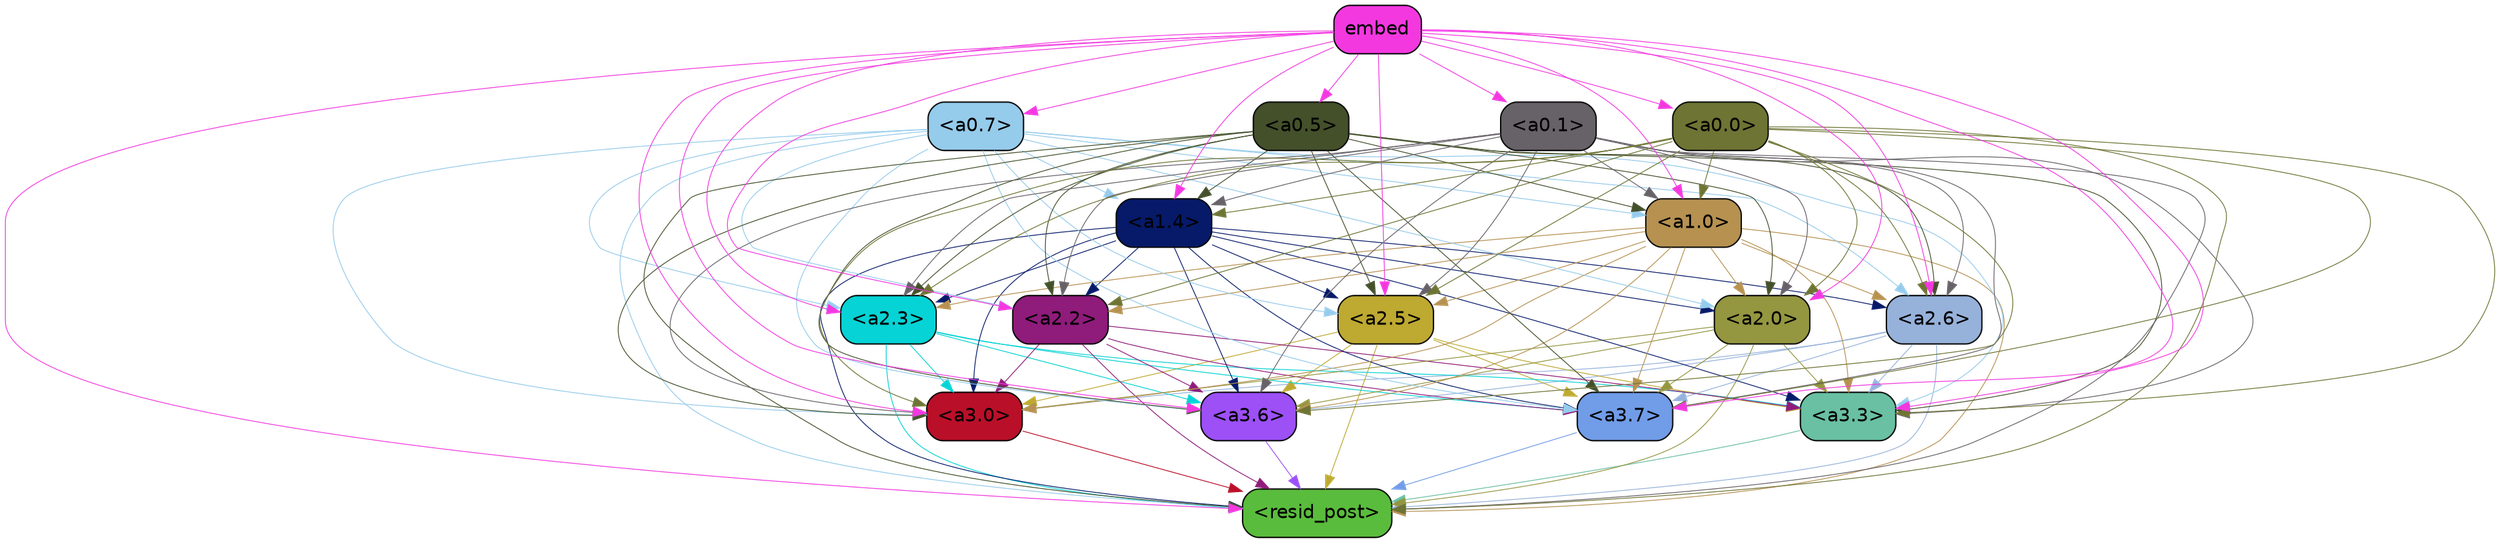 strict digraph "" {
	graph [bgcolor=transparent,
		layout=dot,
		overlap=false,
		splines=true
	];
	"<a3.7>"	[color=black,
		fillcolor="#719ce7",
		fontname=Helvetica,
		shape=box,
		style="filled, rounded"];
	"<resid_post>"	[color=black,
		fillcolor="#5abc3c",
		fontname=Helvetica,
		shape=box,
		style="filled, rounded"];
	"<a3.7>" -> "<resid_post>"	[color="#719ce7",
		penwidth=0.6];
	"<a3.6>"	[color=black,
		fillcolor="#9c50f6",
		fontname=Helvetica,
		shape=box,
		style="filled, rounded"];
	"<a3.6>" -> "<resid_post>"	[color="#9c50f6",
		penwidth=0.6];
	"<a3.3>"	[color=black,
		fillcolor="#69c0a3",
		fontname=Helvetica,
		shape=box,
		style="filled, rounded"];
	"<a3.3>" -> "<resid_post>"	[color="#69c0a3",
		penwidth=0.6];
	"<a3.0>"	[color=black,
		fillcolor="#ba0f28",
		fontname=Helvetica,
		shape=box,
		style="filled, rounded"];
	"<a3.0>" -> "<resid_post>"	[color="#ba0f28",
		penwidth=0.6];
	"<a2.6>"	[color=black,
		fillcolor="#96b2db",
		fontname=Helvetica,
		shape=box,
		style="filled, rounded"];
	"<a2.6>" -> "<a3.7>"	[color="#96b2db",
		penwidth=0.6];
	"<a2.6>" -> "<resid_post>"	[color="#96b2db",
		penwidth=0.6];
	"<a2.6>" -> "<a3.6>"	[color="#96b2db",
		penwidth=0.6];
	"<a2.6>" -> "<a3.3>"	[color="#96b2db",
		penwidth=0.6];
	"<a2.6>" -> "<a3.0>"	[color="#96b2db",
		penwidth=0.6];
	"<a2.5>"	[color=black,
		fillcolor="#bea931",
		fontname=Helvetica,
		shape=box,
		style="filled, rounded"];
	"<a2.5>" -> "<a3.7>"	[color="#bea931",
		penwidth=0.6];
	"<a2.5>" -> "<resid_post>"	[color="#bea931",
		penwidth=0.6];
	"<a2.5>" -> "<a3.6>"	[color="#bea931",
		penwidth=0.6];
	"<a2.5>" -> "<a3.3>"	[color="#bea931",
		penwidth=0.6];
	"<a2.5>" -> "<a3.0>"	[color="#bea931",
		penwidth=0.6];
	"<a2.3>"	[color=black,
		fillcolor="#06d3d5",
		fontname=Helvetica,
		shape=box,
		style="filled, rounded"];
	"<a2.3>" -> "<a3.7>"	[color="#06d3d5",
		penwidth=0.6];
	"<a2.3>" -> "<resid_post>"	[color="#06d3d5",
		penwidth=0.6];
	"<a2.3>" -> "<a3.6>"	[color="#06d3d5",
		penwidth=0.6];
	"<a2.3>" -> "<a3.3>"	[color="#06d3d5",
		penwidth=0.6];
	"<a2.3>" -> "<a3.0>"	[color="#06d3d5",
		penwidth=0.6];
	"<a2.2>"	[color=black,
		fillcolor="#8f1b7b",
		fontname=Helvetica,
		shape=box,
		style="filled, rounded"];
	"<a2.2>" -> "<a3.7>"	[color="#8f1b7b",
		penwidth=0.6];
	"<a2.2>" -> "<resid_post>"	[color="#8f1b7b",
		penwidth=0.6];
	"<a2.2>" -> "<a3.6>"	[color="#8f1b7b",
		penwidth=0.6];
	"<a2.2>" -> "<a3.3>"	[color="#8f1b7b",
		penwidth=0.6];
	"<a2.2>" -> "<a3.0>"	[color="#8f1b7b",
		penwidth=0.6];
	"<a2.0>"	[color=black,
		fillcolor="#949640",
		fontname=Helvetica,
		shape=box,
		style="filled, rounded"];
	"<a2.0>" -> "<a3.7>"	[color="#949640",
		penwidth=0.6];
	"<a2.0>" -> "<resid_post>"	[color="#949640",
		penwidth=0.6];
	"<a2.0>" -> "<a3.6>"	[color="#949640",
		penwidth=0.6];
	"<a2.0>" -> "<a3.3>"	[color="#949640",
		penwidth=0.6];
	"<a2.0>" -> "<a3.0>"	[color="#949640",
		penwidth=0.6];
	"<a1.4>"	[color=black,
		fillcolor="#061a69",
		fontname=Helvetica,
		shape=box,
		style="filled, rounded"];
	"<a1.4>" -> "<a3.7>"	[color="#061a69",
		penwidth=0.6];
	"<a1.4>" -> "<resid_post>"	[color="#061a69",
		penwidth=0.6];
	"<a1.4>" -> "<a3.6>"	[color="#061a69",
		penwidth=0.6];
	"<a1.4>" -> "<a3.3>"	[color="#061a69",
		penwidth=0.6];
	"<a1.4>" -> "<a3.0>"	[color="#061a69",
		penwidth=0.6];
	"<a1.4>" -> "<a2.6>"	[color="#061a69",
		penwidth=0.6];
	"<a1.4>" -> "<a2.5>"	[color="#061a69",
		penwidth=0.6];
	"<a1.4>" -> "<a2.3>"	[color="#061a69",
		penwidth=0.6];
	"<a1.4>" -> "<a2.2>"	[color="#061a69",
		penwidth=0.6];
	"<a1.4>" -> "<a2.0>"	[color="#061a69",
		penwidth=0.6];
	"<a1.0>"	[color=black,
		fillcolor="#b69150",
		fontname=Helvetica,
		shape=box,
		style="filled, rounded"];
	"<a1.0>" -> "<a3.7>"	[color="#b69150",
		penwidth=0.6];
	"<a1.0>" -> "<resid_post>"	[color="#b69150",
		penwidth=0.6];
	"<a1.0>" -> "<a3.6>"	[color="#b69150",
		penwidth=0.6];
	"<a1.0>" -> "<a3.3>"	[color="#b69150",
		penwidth=0.6];
	"<a1.0>" -> "<a3.0>"	[color="#b69150",
		penwidth=0.6];
	"<a1.0>" -> "<a2.6>"	[color="#b69150",
		penwidth=0.6];
	"<a1.0>" -> "<a2.5>"	[color="#b69150",
		penwidth=0.6];
	"<a1.0>" -> "<a2.3>"	[color="#b69150",
		penwidth=0.6];
	"<a1.0>" -> "<a2.2>"	[color="#b69150",
		penwidth=0.6];
	"<a1.0>" -> "<a2.0>"	[color="#b69150",
		penwidth=0.6];
	"<a0.7>"	[color=black,
		fillcolor="#95cbeb",
		fontname=Helvetica,
		shape=box,
		style="filled, rounded"];
	"<a0.7>" -> "<a3.7>"	[color="#95cbeb",
		penwidth=0.6];
	"<a0.7>" -> "<resid_post>"	[color="#95cbeb",
		penwidth=0.6];
	"<a0.7>" -> "<a3.6>"	[color="#95cbeb",
		penwidth=0.6];
	"<a0.7>" -> "<a3.3>"	[color="#95cbeb",
		penwidth=0.6];
	"<a0.7>" -> "<a3.0>"	[color="#95cbeb",
		penwidth=0.6];
	"<a0.7>" -> "<a2.6>"	[color="#95cbeb",
		penwidth=0.6];
	"<a0.7>" -> "<a2.5>"	[color="#95cbeb",
		penwidth=0.6];
	"<a0.7>" -> "<a2.3>"	[color="#95cbeb",
		penwidth=0.6];
	"<a0.7>" -> "<a2.2>"	[color="#95cbeb",
		penwidth=0.6];
	"<a0.7>" -> "<a2.0>"	[color="#95cbeb",
		penwidth=0.6];
	"<a0.7>" -> "<a1.4>"	[color="#95cbeb",
		penwidth=0.6];
	"<a0.7>" -> "<a1.0>"	[color="#95cbeb",
		penwidth=0.6];
	"<a0.5>"	[color=black,
		fillcolor="#43502a",
		fontname=Helvetica,
		shape=box,
		style="filled, rounded"];
	"<a0.5>" -> "<a3.7>"	[color="#43502a",
		penwidth=0.6];
	"<a0.5>" -> "<resid_post>"	[color="#43502a",
		penwidth=0.6];
	"<a0.5>" -> "<a3.6>"	[color="#43502a",
		penwidth=0.6];
	"<a0.5>" -> "<a3.3>"	[color="#43502a",
		penwidth=0.6];
	"<a0.5>" -> "<a3.0>"	[color="#43502a",
		penwidth=0.6];
	"<a0.5>" -> "<a2.6>"	[color="#43502a",
		penwidth=0.6];
	"<a0.5>" -> "<a2.5>"	[color="#43502a",
		penwidth=0.6];
	"<a0.5>" -> "<a2.3>"	[color="#43502a",
		penwidth=0.6];
	"<a0.5>" -> "<a2.2>"	[color="#43502a",
		penwidth=0.6];
	"<a0.5>" -> "<a2.0>"	[color="#43502a",
		penwidth=0.6];
	"<a0.5>" -> "<a1.4>"	[color="#43502a",
		penwidth=0.6];
	"<a0.5>" -> "<a1.0>"	[color="#43502a",
		penwidth=0.6];
	"<a0.1>"	[color=black,
		fillcolor="#676168",
		fontname=Helvetica,
		shape=box,
		style="filled, rounded"];
	"<a0.1>" -> "<a3.7>"	[color="#676168",
		penwidth=0.6];
	"<a0.1>" -> "<resid_post>"	[color="#676168",
		penwidth=0.6];
	"<a0.1>" -> "<a3.6>"	[color="#676168",
		penwidth=0.6];
	"<a0.1>" -> "<a3.3>"	[color="#676168",
		penwidth=0.6];
	"<a0.1>" -> "<a3.0>"	[color="#676168",
		penwidth=0.6];
	"<a0.1>" -> "<a2.6>"	[color="#676168",
		penwidth=0.6];
	"<a0.1>" -> "<a2.5>"	[color="#676168",
		penwidth=0.6];
	"<a0.1>" -> "<a2.3>"	[color="#676168",
		penwidth=0.6];
	"<a0.1>" -> "<a2.2>"	[color="#676168",
		penwidth=0.6];
	"<a0.1>" -> "<a2.0>"	[color="#676168",
		penwidth=0.6];
	"<a0.1>" -> "<a1.4>"	[color="#676168",
		penwidth=0.6];
	"<a0.1>" -> "<a1.0>"	[color="#676168",
		penwidth=0.6];
	"<a0.0>"	[color=black,
		fillcolor="#6e7433",
		fontname=Helvetica,
		shape=box,
		style="filled, rounded"];
	"<a0.0>" -> "<a3.7>"	[color="#6e7433",
		penwidth=0.6];
	"<a0.0>" -> "<resid_post>"	[color="#6e7433",
		penwidth=0.6];
	"<a0.0>" -> "<a3.6>"	[color="#6e7433",
		penwidth=0.6];
	"<a0.0>" -> "<a3.3>"	[color="#6e7433",
		penwidth=0.6];
	"<a0.0>" -> "<a3.0>"	[color="#6e7433",
		penwidth=0.6];
	"<a0.0>" -> "<a2.6>"	[color="#6e7433",
		penwidth=0.6];
	"<a0.0>" -> "<a2.5>"	[color="#6e7433",
		penwidth=0.6];
	"<a0.0>" -> "<a2.3>"	[color="#6e7433",
		penwidth=0.6];
	"<a0.0>" -> "<a2.2>"	[color="#6e7433",
		penwidth=0.6];
	"<a0.0>" -> "<a2.0>"	[color="#6e7433",
		penwidth=0.6];
	"<a0.0>" -> "<a1.4>"	[color="#6e7433",
		penwidth=0.6];
	"<a0.0>" -> "<a1.0>"	[color="#6e7433",
		penwidth=0.6];
	embed	[color=black,
		fillcolor="#f338e0",
		fontname=Helvetica,
		shape=box,
		style="filled, rounded"];
	embed -> "<a3.7>"	[color="#f338e0",
		penwidth=0.6];
	embed -> "<resid_post>"	[color="#f338e0",
		penwidth=0.6];
	embed -> "<a3.6>"	[color="#f338e0",
		penwidth=0.6];
	embed -> "<a3.3>"	[color="#f338e0",
		penwidth=0.6];
	embed -> "<a3.0>"	[color="#f338e0",
		penwidth=0.6];
	embed -> "<a2.6>"	[color="#f338e0",
		penwidth=0.6];
	embed -> "<a2.5>"	[color="#f338e0",
		penwidth=0.6];
	embed -> "<a2.3>"	[color="#f338e0",
		penwidth=0.6];
	embed -> "<a2.2>"	[color="#f338e0",
		penwidth=0.6];
	embed -> "<a2.0>"	[color="#f338e0",
		penwidth=0.6];
	embed -> "<a1.4>"	[color="#f338e0",
		penwidth=0.6];
	embed -> "<a1.0>"	[color="#f338e0",
		penwidth=0.6];
	embed -> "<a0.7>"	[color="#f338e0",
		penwidth=0.6];
	embed -> "<a0.5>"	[color="#f338e0",
		penwidth=0.6];
	embed -> "<a0.1>"	[color="#f338e0",
		penwidth=0.6];
	embed -> "<a0.0>"	[color="#f338e0",
		penwidth=0.6];
}
